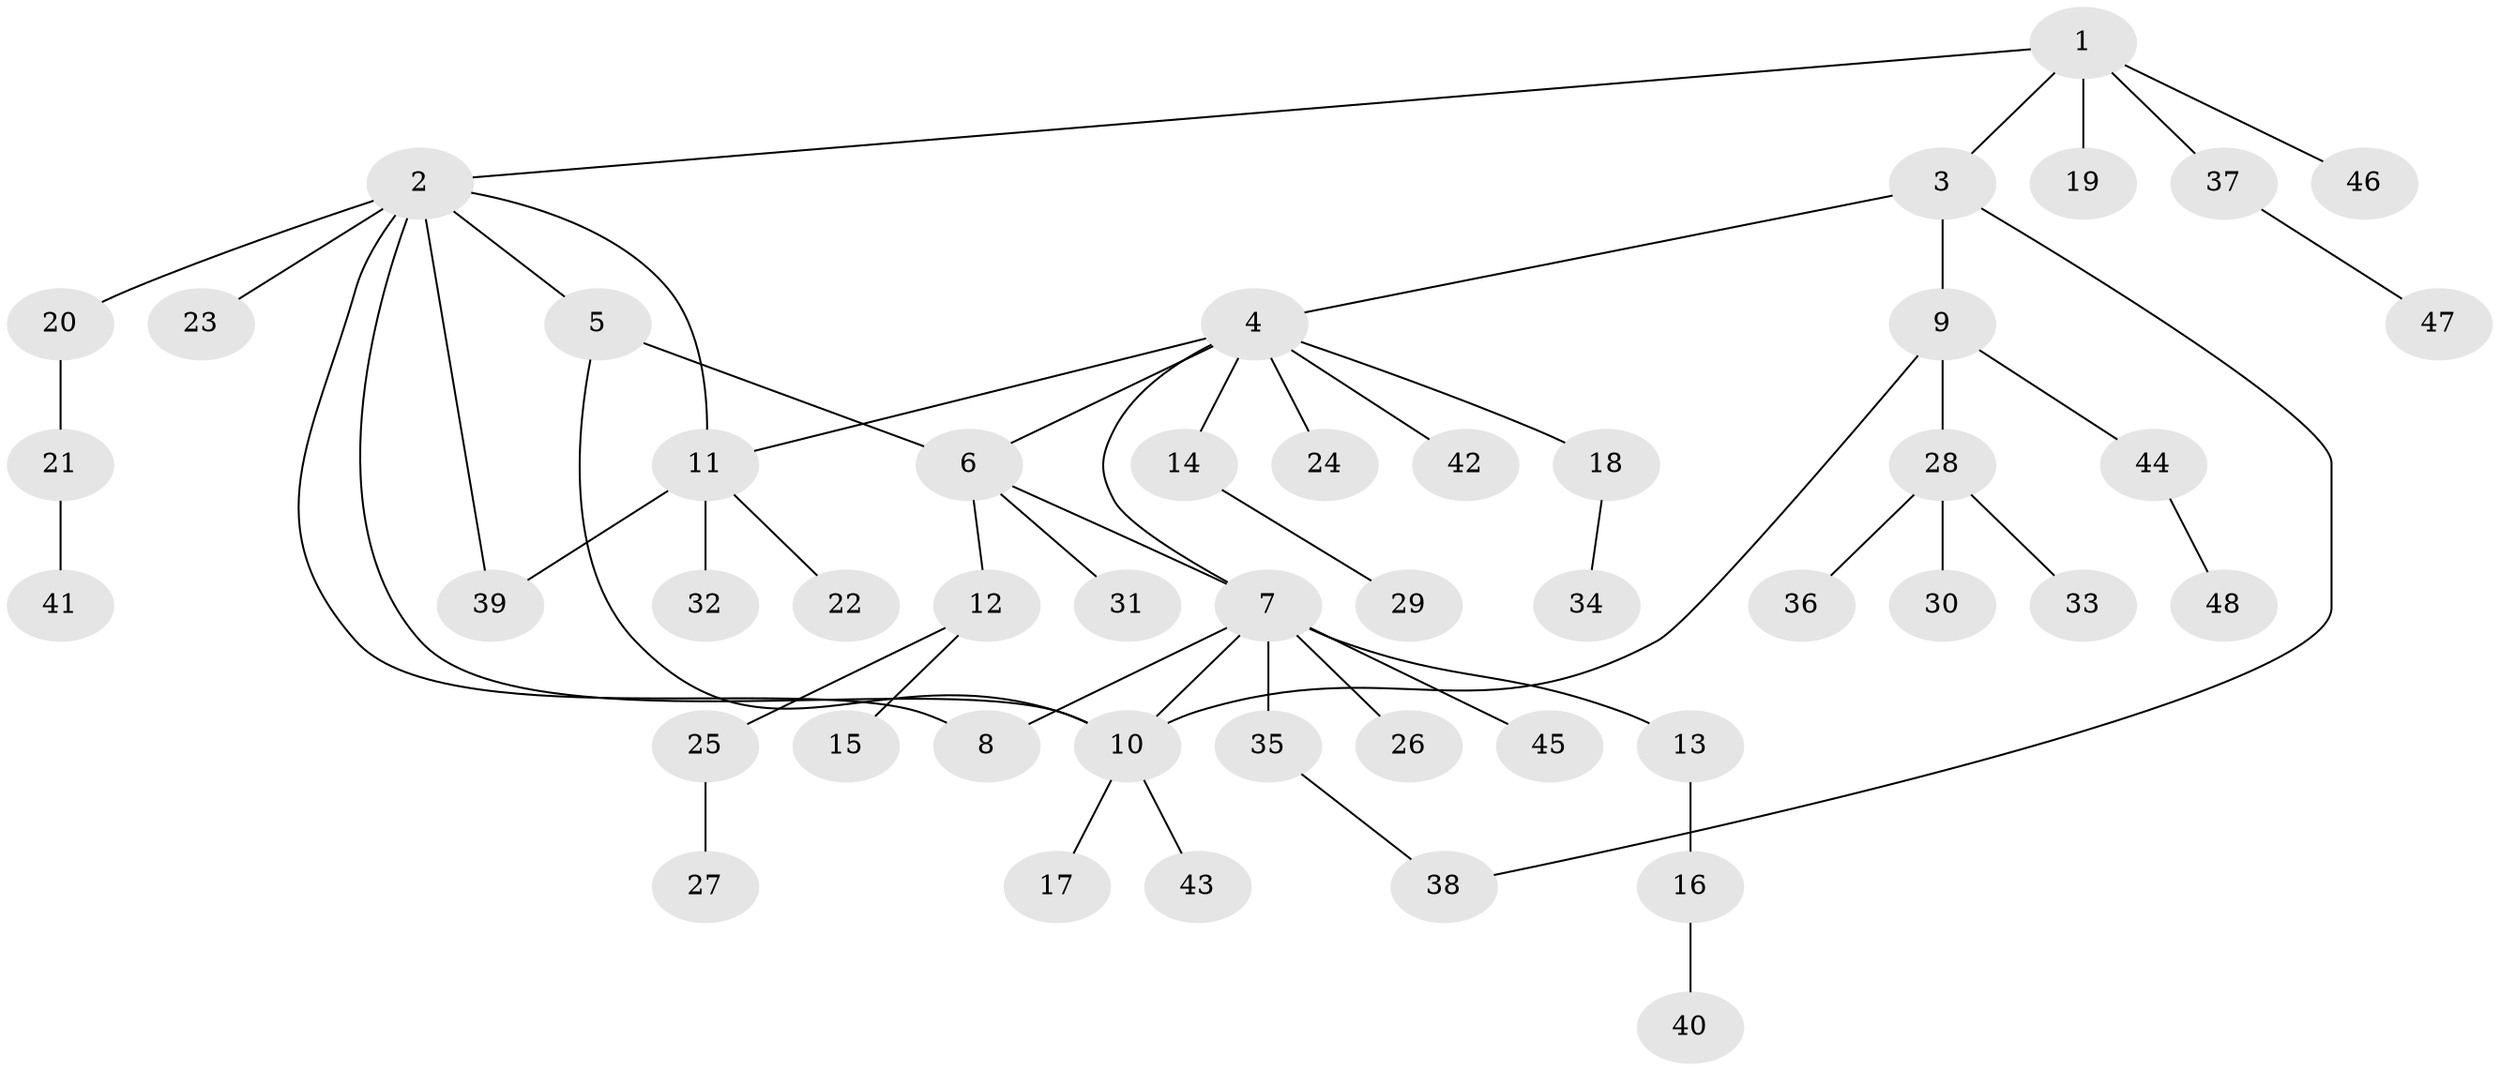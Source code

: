// Generated by graph-tools (version 1.1) at 2025/11/02/27/25 16:11:34]
// undirected, 48 vertices, 56 edges
graph export_dot {
graph [start="1"]
  node [color=gray90,style=filled];
  1;
  2;
  3;
  4;
  5;
  6;
  7;
  8;
  9;
  10;
  11;
  12;
  13;
  14;
  15;
  16;
  17;
  18;
  19;
  20;
  21;
  22;
  23;
  24;
  25;
  26;
  27;
  28;
  29;
  30;
  31;
  32;
  33;
  34;
  35;
  36;
  37;
  38;
  39;
  40;
  41;
  42;
  43;
  44;
  45;
  46;
  47;
  48;
  1 -- 2;
  1 -- 3;
  1 -- 19;
  1 -- 37;
  1 -- 46;
  2 -- 5;
  2 -- 8;
  2 -- 10;
  2 -- 11;
  2 -- 20;
  2 -- 23;
  2 -- 39;
  3 -- 4;
  3 -- 9;
  3 -- 38;
  4 -- 6;
  4 -- 7;
  4 -- 11;
  4 -- 14;
  4 -- 18;
  4 -- 24;
  4 -- 42;
  5 -- 6;
  5 -- 10;
  6 -- 7;
  6 -- 12;
  6 -- 31;
  7 -- 8;
  7 -- 10;
  7 -- 13;
  7 -- 26;
  7 -- 35;
  7 -- 45;
  9 -- 10;
  9 -- 28;
  9 -- 44;
  10 -- 17;
  10 -- 43;
  11 -- 22;
  11 -- 32;
  11 -- 39;
  12 -- 15;
  12 -- 25;
  13 -- 16;
  14 -- 29;
  16 -- 40;
  18 -- 34;
  20 -- 21;
  21 -- 41;
  25 -- 27;
  28 -- 30;
  28 -- 33;
  28 -- 36;
  35 -- 38;
  37 -- 47;
  44 -- 48;
}
